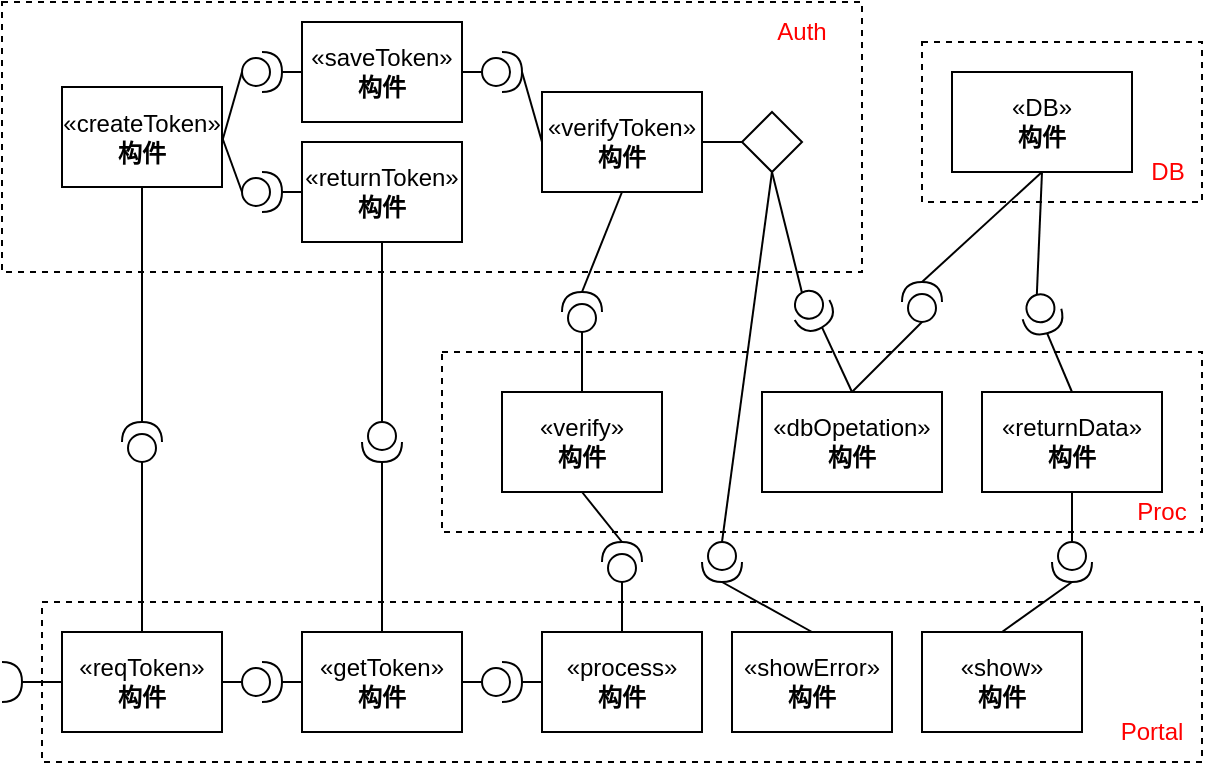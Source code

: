 <mxfile version="21.0.6" type="github">
  <diagram name="第 1 页" id="1pf3mLnNXjb1a1CN68TW">
    <mxGraphModel dx="574" dy="331" grid="1" gridSize="10" guides="1" tooltips="1" connect="1" arrows="1" fold="1" page="1" pageScale="1" pageWidth="827" pageHeight="1169" math="0" shadow="0">
      <root>
        <mxCell id="0" />
        <mxCell id="1" parent="0" />
        <mxCell id="m9INmTPKI3y-CKS2pFGD-1" value="" style="rounded=0;whiteSpace=wrap;html=1;dashed=1;" parent="1" vertex="1">
          <mxGeometry x="150" y="120" width="430" height="135" as="geometry" />
        </mxCell>
        <mxCell id="m9INmTPKI3y-CKS2pFGD-2" value="" style="rounded=0;whiteSpace=wrap;html=1;dashed=1;" parent="1" vertex="1">
          <mxGeometry x="610" y="140" width="140" height="80" as="geometry" />
        </mxCell>
        <mxCell id="m9INmTPKI3y-CKS2pFGD-3" value="" style="rounded=0;whiteSpace=wrap;html=1;dashed=1;" parent="1" vertex="1">
          <mxGeometry x="370" y="295" width="380" height="90" as="geometry" />
        </mxCell>
        <mxCell id="m9INmTPKI3y-CKS2pFGD-4" value="" style="rounded=0;whiteSpace=wrap;html=1;dashed=1;" parent="1" vertex="1">
          <mxGeometry x="170" y="420" width="580" height="80" as="geometry" />
        </mxCell>
        <mxCell id="m9INmTPKI3y-CKS2pFGD-5" value="" style="edgeStyle=orthogonalEdgeStyle;rounded=0;orthogonalLoop=1;jettySize=auto;html=1;endArrow=none;endFill=0;entryX=0;entryY=0.5;entryDx=0;entryDy=0;entryPerimeter=0;" parent="1" source="m9INmTPKI3y-CKS2pFGD-7" target="m9INmTPKI3y-CKS2pFGD-13" edge="1">
          <mxGeometry relative="1" as="geometry">
            <mxPoint x="280" y="460.0" as="targetPoint" />
          </mxGeometry>
        </mxCell>
        <mxCell id="m9INmTPKI3y-CKS2pFGD-6" style="edgeStyle=orthogonalEdgeStyle;rounded=0;orthogonalLoop=1;jettySize=auto;html=1;entryX=1;entryY=0.5;entryDx=0;entryDy=0;entryPerimeter=0;endArrow=none;endFill=0;" parent="1" source="m9INmTPKI3y-CKS2pFGD-7" target="m9INmTPKI3y-CKS2pFGD-10" edge="1">
          <mxGeometry relative="1" as="geometry" />
        </mxCell>
        <mxCell id="m9INmTPKI3y-CKS2pFGD-7" value="«reqToken»&lt;br&gt;&lt;b&gt;构件&lt;/b&gt;" style="html=1;dropTarget=0;whiteSpace=wrap;" parent="1" vertex="1">
          <mxGeometry x="180" y="435" width="80" height="50" as="geometry" />
        </mxCell>
        <mxCell id="m9INmTPKI3y-CKS2pFGD-9" value="«process»&lt;br&gt;&lt;b&gt;构件&lt;/b&gt;" style="html=1;dropTarget=0;whiteSpace=wrap;" parent="1" vertex="1">
          <mxGeometry x="420" y="435" width="80" height="50" as="geometry" />
        </mxCell>
        <mxCell id="m9INmTPKI3y-CKS2pFGD-10" value="" style="shape=requiredInterface;html=1;verticalLabelPosition=bottom;sketch=0;" parent="1" vertex="1">
          <mxGeometry x="150" y="450" width="10" height="20" as="geometry" />
        </mxCell>
        <mxCell id="m9INmTPKI3y-CKS2pFGD-11" value="" style="rounded=0;orthogonalLoop=1;jettySize=auto;html=1;endArrow=none;endFill=0;entryX=0.5;entryY=0;entryDx=0;entryDy=0;exitX=0;exitY=0.5;exitDx=0;exitDy=0;exitPerimeter=0;" parent="1" source="m9INmTPKI3y-CKS2pFGD-14" target="m9INmTPKI3y-CKS2pFGD-7" edge="1">
          <mxGeometry relative="1" as="geometry">
            <mxPoint x="210" y="370" as="sourcePoint" />
            <mxPoint x="190" y="420" as="targetPoint" />
          </mxGeometry>
        </mxCell>
        <mxCell id="m9INmTPKI3y-CKS2pFGD-12" value="«createToken»&lt;br&gt;&lt;b&gt;构件&lt;/b&gt;" style="html=1;dropTarget=0;whiteSpace=wrap;" parent="1" vertex="1">
          <mxGeometry x="180" y="162.5" width="80" height="50" as="geometry" />
        </mxCell>
        <mxCell id="m9INmTPKI3y-CKS2pFGD-13" value="" style="shape=providedRequiredInterface;html=1;verticalLabelPosition=bottom;sketch=0;" parent="1" vertex="1">
          <mxGeometry x="270" y="450" width="20" height="20" as="geometry" />
        </mxCell>
        <mxCell id="m9INmTPKI3y-CKS2pFGD-14" value="" style="shape=providedRequiredInterface;html=1;verticalLabelPosition=bottom;sketch=0;rotation=-90;" parent="1" vertex="1">
          <mxGeometry x="210" y="330" width="20" height="20" as="geometry" />
        </mxCell>
        <mxCell id="m9INmTPKI3y-CKS2pFGD-15" value="" style="shape=providedRequiredInterface;html=1;verticalLabelPosition=bottom;sketch=0;rotation=90;" parent="1" vertex="1">
          <mxGeometry x="330" y="330" width="20" height="20" as="geometry" />
        </mxCell>
        <mxCell id="m9INmTPKI3y-CKS2pFGD-16" value="" style="shape=providedRequiredInterface;html=1;verticalLabelPosition=bottom;sketch=0;rotation=0;" parent="1" vertex="1">
          <mxGeometry x="270" y="205" width="20" height="20" as="geometry" />
        </mxCell>
        <mxCell id="m9INmTPKI3y-CKS2pFGD-17" value="" style="rounded=0;orthogonalLoop=1;jettySize=auto;html=1;endArrow=none;endFill=0;exitX=1;exitY=0.5;exitDx=0;exitDy=0;entryX=0;entryY=0.5;entryDx=0;entryDy=0;entryPerimeter=0;" parent="1" source="m9INmTPKI3y-CKS2pFGD-12" target="m9INmTPKI3y-CKS2pFGD-16" edge="1">
          <mxGeometry relative="1" as="geometry">
            <mxPoint x="260" y="245" as="sourcePoint" />
            <mxPoint x="260" y="295" as="targetPoint" />
          </mxGeometry>
        </mxCell>
        <mxCell id="m9INmTPKI3y-CKS2pFGD-18" value="«verify»&lt;br&gt;&lt;b&gt;构件&lt;/b&gt;" style="html=1;dropTarget=0;whiteSpace=wrap;" parent="1" vertex="1">
          <mxGeometry x="400" y="315" width="80" height="50" as="geometry" />
        </mxCell>
        <mxCell id="m9INmTPKI3y-CKS2pFGD-19" value="«verifyToken»&lt;br&gt;&lt;b&gt;构件&lt;/b&gt;" style="html=1;dropTarget=0;whiteSpace=wrap;" parent="1" vertex="1">
          <mxGeometry x="420" y="165" width="80" height="50" as="geometry" />
        </mxCell>
        <mxCell id="m9INmTPKI3y-CKS2pFGD-25" value="«dbOpetation»&lt;br&gt;&lt;b&gt;构件&lt;/b&gt;" style="html=1;dropTarget=0;whiteSpace=wrap;" parent="1" vertex="1">
          <mxGeometry x="530" y="315" width="90" height="50" as="geometry" />
        </mxCell>
        <mxCell id="m9INmTPKI3y-CKS2pFGD-27" value="" style="rounded=0;orthogonalLoop=1;jettySize=auto;html=1;endArrow=none;endFill=0;entryX=1;entryY=0.5;entryDx=0;entryDy=0;exitX=0.5;exitY=1;exitDx=0;exitDy=0;entryPerimeter=0;" parent="1" source="m9INmTPKI3y-CKS2pFGD-12" target="m9INmTPKI3y-CKS2pFGD-14" edge="1">
          <mxGeometry relative="1" as="geometry">
            <mxPoint x="200" y="305" as="sourcePoint" />
            <mxPoint x="220" y="350" as="targetPoint" />
          </mxGeometry>
        </mxCell>
        <mxCell id="m9INmTPKI3y-CKS2pFGD-28" value="" style="rounded=0;orthogonalLoop=1;jettySize=auto;html=1;endArrow=none;endFill=0;entryX=0;entryY=0.5;entryDx=0;entryDy=0;exitX=0.5;exitY=1;exitDx=0;exitDy=0;entryPerimeter=0;" parent="1" source="m9INmTPKI3y-CKS2pFGD-60" target="m9INmTPKI3y-CKS2pFGD-15" edge="1">
          <mxGeometry relative="1" as="geometry">
            <mxPoint x="230" y="315" as="sourcePoint" />
            <mxPoint x="210" y="380" as="targetPoint" />
          </mxGeometry>
        </mxCell>
        <mxCell id="m9INmTPKI3y-CKS2pFGD-29" value="" style="rounded=0;orthogonalLoop=1;jettySize=auto;html=1;endArrow=none;endFill=0;exitX=0;exitY=0.5;exitDx=0;exitDy=0;entryX=0.5;entryY=0;entryDx=0;entryDy=0;exitPerimeter=0;" parent="1" source="m9INmTPKI3y-CKS2pFGD-79" target="m9INmTPKI3y-CKS2pFGD-18" edge="1">
          <mxGeometry relative="1" as="geometry">
            <mxPoint x="430.0" y="290" as="sourcePoint" />
            <mxPoint x="410" y="310" as="targetPoint" />
          </mxGeometry>
        </mxCell>
        <mxCell id="m9INmTPKI3y-CKS2pFGD-31" value="" style="shape=providedRequiredInterface;html=1;verticalLabelPosition=bottom;sketch=0;rotation=-90;" parent="1" vertex="1">
          <mxGeometry x="450" y="390" width="20" height="20" as="geometry" />
        </mxCell>
        <mxCell id="m9INmTPKI3y-CKS2pFGD-33" value="" style="rounded=0;orthogonalLoop=1;jettySize=auto;html=1;endArrow=none;endFill=0;exitX=0;exitY=0.5;exitDx=0;exitDy=0;entryX=0.5;entryY=0;entryDx=0;entryDy=0;exitPerimeter=0;" parent="1" source="m9INmTPKI3y-CKS2pFGD-31" target="m9INmTPKI3y-CKS2pFGD-9" edge="1">
          <mxGeometry relative="1" as="geometry">
            <mxPoint x="370" y="380" as="sourcePoint" />
            <mxPoint x="370" y="400" as="targetPoint" />
          </mxGeometry>
        </mxCell>
        <mxCell id="m9INmTPKI3y-CKS2pFGD-37" value="«DB»&lt;br&gt;&lt;b&gt;构件&lt;/b&gt;" style="html=1;dropTarget=0;whiteSpace=wrap;" parent="1" vertex="1">
          <mxGeometry x="625" y="155" width="90" height="50" as="geometry" />
        </mxCell>
        <mxCell id="m9INmTPKI3y-CKS2pFGD-38" value="" style="shape=providedRequiredInterface;html=1;verticalLabelPosition=bottom;sketch=0;rotation=75;" parent="1" vertex="1">
          <mxGeometry x="660" y="266" width="20" height="20" as="geometry" />
        </mxCell>
        <mxCell id="m9INmTPKI3y-CKS2pFGD-39" value="" style="shape=providedRequiredInterface;html=1;verticalLabelPosition=bottom;sketch=0;rotation=-90;" parent="1" vertex="1">
          <mxGeometry x="600" y="260" width="20" height="20" as="geometry" />
        </mxCell>
        <mxCell id="m9INmTPKI3y-CKS2pFGD-44" value="" style="shape=providedRequiredInterface;html=1;verticalLabelPosition=bottom;sketch=0;rotation=90;" parent="1" vertex="1">
          <mxGeometry x="500" y="390" width="20" height="20" as="geometry" />
        </mxCell>
        <mxCell id="m9INmTPKI3y-CKS2pFGD-45" value="" style="rounded=0;orthogonalLoop=1;jettySize=auto;html=1;endArrow=none;endFill=0;exitX=1;exitY=0.5;exitDx=0;exitDy=0;exitPerimeter=0;entryX=0.5;entryY=0;entryDx=0;entryDy=0;" parent="1" source="m9INmTPKI3y-CKS2pFGD-80" target="m9INmTPKI3y-CKS2pFGD-25" edge="1">
          <mxGeometry relative="1" as="geometry">
            <mxPoint x="545.0" y="288.66" as="sourcePoint" />
            <mxPoint x="715" y="400" as="targetPoint" />
          </mxGeometry>
        </mxCell>
        <mxCell id="m9INmTPKI3y-CKS2pFGD-47" value="&lt;font color=&quot;#ff0000&quot;&gt;Auth&lt;/font&gt;" style="text;strokeColor=none;align=center;fillColor=none;html=1;verticalAlign=middle;whiteSpace=wrap;rounded=0;" parent="1" vertex="1">
          <mxGeometry x="520" y="120" width="60" height="30" as="geometry" />
        </mxCell>
        <mxCell id="m9INmTPKI3y-CKS2pFGD-48" value="&lt;font color=&quot;#ff0000&quot;&gt;DB&lt;/font&gt;" style="text;strokeColor=none;align=center;fillColor=none;html=1;verticalAlign=middle;whiteSpace=wrap;rounded=0;" parent="1" vertex="1">
          <mxGeometry x="703" y="190" width="60" height="30" as="geometry" />
        </mxCell>
        <mxCell id="m9INmTPKI3y-CKS2pFGD-49" value="&lt;font color=&quot;#ff0000&quot;&gt;Proc&lt;/font&gt;" style="text;strokeColor=none;align=center;fillColor=none;html=1;verticalAlign=middle;whiteSpace=wrap;rounded=0;" parent="1" vertex="1">
          <mxGeometry x="700" y="360" width="60" height="30" as="geometry" />
        </mxCell>
        <mxCell id="m9INmTPKI3y-CKS2pFGD-50" value="&lt;font color=&quot;#ff0000&quot;&gt;Portal&lt;/font&gt;" style="text;strokeColor=none;align=center;fillColor=none;html=1;verticalAlign=middle;whiteSpace=wrap;rounded=0;" parent="1" vertex="1">
          <mxGeometry x="695" y="470" width="60" height="30" as="geometry" />
        </mxCell>
        <mxCell id="m9INmTPKI3y-CKS2pFGD-51" value="«getToken»&lt;br&gt;&lt;b&gt;构件&lt;/b&gt;" style="html=1;dropTarget=0;whiteSpace=wrap;" parent="1" vertex="1">
          <mxGeometry x="300" y="435" width="80" height="50" as="geometry" />
        </mxCell>
        <mxCell id="m9INmTPKI3y-CKS2pFGD-53" value="" style="rounded=0;orthogonalLoop=1;jettySize=auto;html=1;endArrow=none;endFill=0;exitX=1;exitY=0.5;exitDx=0;exitDy=0;entryX=0;entryY=0.5;entryDx=0;entryDy=0;exitPerimeter=0;" parent="1" source="m9INmTPKI3y-CKS2pFGD-13" target="m9INmTPKI3y-CKS2pFGD-51" edge="1">
          <mxGeometry relative="1" as="geometry">
            <mxPoint x="442" y="416" as="sourcePoint" />
            <mxPoint x="515" y="445" as="targetPoint" />
          </mxGeometry>
        </mxCell>
        <mxCell id="m9INmTPKI3y-CKS2pFGD-54" value="" style="rounded=0;orthogonalLoop=1;jettySize=auto;html=1;endArrow=none;endFill=0;exitX=1;exitY=0.5;exitDx=0;exitDy=0;entryX=0.5;entryY=0;entryDx=0;entryDy=0;exitPerimeter=0;" parent="1" source="m9INmTPKI3y-CKS2pFGD-15" target="m9INmTPKI3y-CKS2pFGD-51" edge="1">
          <mxGeometry relative="1" as="geometry">
            <mxPoint x="370" y="375" as="sourcePoint" />
            <mxPoint x="426" y="404" as="targetPoint" />
          </mxGeometry>
        </mxCell>
        <mxCell id="m9INmTPKI3y-CKS2pFGD-55" value="" style="shape=providedRequiredInterface;html=1;verticalLabelPosition=bottom;sketch=0;" parent="1" vertex="1">
          <mxGeometry x="390" y="450" width="20" height="20" as="geometry" />
        </mxCell>
        <mxCell id="m9INmTPKI3y-CKS2pFGD-56" value="" style="rounded=0;orthogonalLoop=1;jettySize=auto;html=1;endArrow=none;endFill=0;exitX=1;exitY=0.5;exitDx=0;exitDy=0;entryX=0;entryY=0.5;entryDx=0;entryDy=0;entryPerimeter=0;" parent="1" source="m9INmTPKI3y-CKS2pFGD-51" target="m9INmTPKI3y-CKS2pFGD-55" edge="1">
          <mxGeometry relative="1" as="geometry">
            <mxPoint x="276" y="388" as="sourcePoint" />
            <mxPoint x="350" y="445" as="targetPoint" />
          </mxGeometry>
        </mxCell>
        <mxCell id="m9INmTPKI3y-CKS2pFGD-57" value="" style="rounded=0;orthogonalLoop=1;jettySize=auto;html=1;endArrow=none;endFill=0;exitX=1;exitY=0.5;exitDx=0;exitDy=0;entryX=0;entryY=0.5;entryDx=0;entryDy=0;exitPerimeter=0;" parent="1" source="m9INmTPKI3y-CKS2pFGD-55" target="m9INmTPKI3y-CKS2pFGD-9" edge="1">
          <mxGeometry relative="1" as="geometry">
            <mxPoint x="286" y="398" as="sourcePoint" />
            <mxPoint x="360" y="455" as="targetPoint" />
          </mxGeometry>
        </mxCell>
        <mxCell id="m9INmTPKI3y-CKS2pFGD-58" value="«showError»&lt;br&gt;&lt;b&gt;构件&lt;/b&gt;" style="html=1;dropTarget=0;whiteSpace=wrap;" parent="1" vertex="1">
          <mxGeometry x="515" y="435" width="80" height="50" as="geometry" />
        </mxCell>
        <mxCell id="m9INmTPKI3y-CKS2pFGD-59" value="" style="rounded=0;orthogonalLoop=1;jettySize=auto;html=1;endArrow=none;endFill=0;exitX=1;exitY=0.5;exitDx=0;exitDy=0;exitPerimeter=0;entryX=0.5;entryY=0;entryDx=0;entryDy=0;" parent="1" source="m9INmTPKI3y-CKS2pFGD-44" target="m9INmTPKI3y-CKS2pFGD-58" edge="1">
          <mxGeometry relative="1" as="geometry">
            <mxPoint x="515" y="375" as="sourcePoint" />
            <mxPoint x="515" y="400" as="targetPoint" />
          </mxGeometry>
        </mxCell>
        <mxCell id="m9INmTPKI3y-CKS2pFGD-60" value="«returnToken»&lt;br&gt;&lt;b&gt;构件&lt;/b&gt;" style="html=1;dropTarget=0;whiteSpace=wrap;" parent="1" vertex="1">
          <mxGeometry x="300" y="190" width="80" height="50" as="geometry" />
        </mxCell>
        <mxCell id="m9INmTPKI3y-CKS2pFGD-62" value="" style="rounded=0;orthogonalLoop=1;jettySize=auto;html=1;endArrow=none;endFill=0;entryX=0;entryY=0.5;entryDx=0;entryDy=0;exitX=1;exitY=0.5;exitDx=0;exitDy=0;exitPerimeter=0;" parent="1" source="m9INmTPKI3y-CKS2pFGD-16" target="m9INmTPKI3y-CKS2pFGD-60" edge="1">
          <mxGeometry relative="1" as="geometry">
            <mxPoint x="350" y="250" as="sourcePoint" />
            <mxPoint x="350" y="340" as="targetPoint" />
          </mxGeometry>
        </mxCell>
        <mxCell id="m9INmTPKI3y-CKS2pFGD-65" value="" style="rounded=0;orthogonalLoop=1;jettySize=auto;html=1;endArrow=none;endFill=0;exitX=1;exitY=0.5;exitDx=0;exitDy=0;entryX=0;entryY=0.5;entryDx=0;entryDy=0;exitPerimeter=0;" parent="1" source="m9INmTPKI3y-CKS2pFGD-75" target="m9INmTPKI3y-CKS2pFGD-19" edge="1">
          <mxGeometry relative="1" as="geometry">
            <mxPoint x="410" y="215" as="sourcePoint" />
            <mxPoint x="420" y="215" as="targetPoint" />
          </mxGeometry>
        </mxCell>
        <mxCell id="m9INmTPKI3y-CKS2pFGD-68" value="«saveToken»&lt;br&gt;&lt;b&gt;构件&lt;/b&gt;" style="html=1;dropTarget=0;whiteSpace=wrap;" parent="1" vertex="1">
          <mxGeometry x="300" y="130" width="80" height="50" as="geometry" />
        </mxCell>
        <mxCell id="m9INmTPKI3y-CKS2pFGD-69" value="" style="shape=providedRequiredInterface;html=1;verticalLabelPosition=bottom;sketch=0;rotation=0;" parent="1" vertex="1">
          <mxGeometry x="270" y="145" width="20" height="20" as="geometry" />
        </mxCell>
        <mxCell id="m9INmTPKI3y-CKS2pFGD-70" value="" style="rounded=0;orthogonalLoop=1;jettySize=auto;html=1;endArrow=none;endFill=0;entryX=0;entryY=0.5;entryDx=0;entryDy=0;entryPerimeter=0;" parent="1" target="m9INmTPKI3y-CKS2pFGD-69" edge="1">
          <mxGeometry relative="1" as="geometry">
            <mxPoint x="260" y="190" as="sourcePoint" />
            <mxPoint x="280" y="225" as="targetPoint" />
          </mxGeometry>
        </mxCell>
        <mxCell id="m9INmTPKI3y-CKS2pFGD-71" value="" style="rounded=0;orthogonalLoop=1;jettySize=auto;html=1;endArrow=none;endFill=0;entryX=0;entryY=0.5;entryDx=0;entryDy=0;exitX=1;exitY=0.5;exitDx=0;exitDy=0;exitPerimeter=0;" parent="1" source="m9INmTPKI3y-CKS2pFGD-69" target="m9INmTPKI3y-CKS2pFGD-68" edge="1">
          <mxGeometry relative="1" as="geometry">
            <mxPoint x="300" y="225" as="sourcePoint" />
            <mxPoint x="310" y="225" as="targetPoint" />
          </mxGeometry>
        </mxCell>
        <mxCell id="m9INmTPKI3y-CKS2pFGD-75" value="" style="shape=providedRequiredInterface;html=1;verticalLabelPosition=bottom;sketch=0;rotation=0;" parent="1" vertex="1">
          <mxGeometry x="390" y="145" width="20" height="20" as="geometry" />
        </mxCell>
        <mxCell id="m9INmTPKI3y-CKS2pFGD-76" value="" style="rounded=0;orthogonalLoop=1;jettySize=auto;html=1;endArrow=none;endFill=0;exitX=1;exitY=0.5;exitDx=0;exitDy=0;entryX=0;entryY=0.5;entryDx=0;entryDy=0;entryPerimeter=0;" parent="1" source="m9INmTPKI3y-CKS2pFGD-68" target="m9INmTPKI3y-CKS2pFGD-75" edge="1">
          <mxGeometry relative="1" as="geometry">
            <mxPoint x="380" y="215" as="sourcePoint" />
            <mxPoint x="390" y="215" as="targetPoint" />
          </mxGeometry>
        </mxCell>
        <mxCell id="m9INmTPKI3y-CKS2pFGD-77" value="" style="rounded=0;orthogonalLoop=1;jettySize=auto;html=1;endArrow=none;endFill=0;entryX=1;entryY=0.5;entryDx=0;entryDy=0;exitX=0.5;exitY=1;exitDx=0;exitDy=0;entryPerimeter=0;" parent="1" source="m9INmTPKI3y-CKS2pFGD-18" target="m9INmTPKI3y-CKS2pFGD-31" edge="1">
          <mxGeometry relative="1" as="geometry">
            <mxPoint x="440" y="420" as="sourcePoint" />
            <mxPoint x="430.0" y="390" as="targetPoint" />
          </mxGeometry>
        </mxCell>
        <mxCell id="m9INmTPKI3y-CKS2pFGD-78" value="" style="rounded=0;orthogonalLoop=1;jettySize=auto;html=1;endArrow=none;endFill=0;exitX=0.5;exitY=1;exitDx=0;exitDy=0;entryX=1;entryY=0.5;entryDx=0;entryDy=0;entryPerimeter=0;" parent="1" source="m9INmTPKI3y-CKS2pFGD-19" target="m9INmTPKI3y-CKS2pFGD-79" edge="1">
          <mxGeometry relative="1" as="geometry">
            <mxPoint x="490" y="300" as="sourcePoint" />
            <mxPoint x="460" y="270" as="targetPoint" />
          </mxGeometry>
        </mxCell>
        <mxCell id="m9INmTPKI3y-CKS2pFGD-79" value="" style="shape=providedRequiredInterface;html=1;verticalLabelPosition=bottom;sketch=0;rotation=-90;" parent="1" vertex="1">
          <mxGeometry x="430" y="265" width="20" height="20" as="geometry" />
        </mxCell>
        <mxCell id="m9INmTPKI3y-CKS2pFGD-80" value="" style="shape=providedRequiredInterface;html=1;verticalLabelPosition=bottom;sketch=0;rotation=60;" parent="1" vertex="1">
          <mxGeometry x="545" y="264" width="20" height="20" as="geometry" />
        </mxCell>
        <mxCell id="m9INmTPKI3y-CKS2pFGD-85" value="" style="rounded=0;orthogonalLoop=1;jettySize=auto;html=1;endArrow=none;endFill=0;entryX=0.5;entryY=0;entryDx=0;entryDy=0;exitX=0;exitY=0.5;exitDx=0;exitDy=0;exitPerimeter=0;" parent="1" source="m9INmTPKI3y-CKS2pFGD-39" target="m9INmTPKI3y-CKS2pFGD-25" edge="1">
          <mxGeometry relative="1" as="geometry">
            <mxPoint x="590.0" y="290" as="sourcePoint" />
            <mxPoint x="545" y="281" as="targetPoint" />
          </mxGeometry>
        </mxCell>
        <mxCell id="m9INmTPKI3y-CKS2pFGD-86" value="" style="rounded=0;orthogonalLoop=1;jettySize=auto;html=1;endArrow=none;endFill=0;entryX=1;entryY=0.5;entryDx=0;entryDy=0;entryPerimeter=0;exitX=0.5;exitY=1;exitDx=0;exitDy=0;" parent="1" source="m9INmTPKI3y-CKS2pFGD-37" target="m9INmTPKI3y-CKS2pFGD-39" edge="1">
          <mxGeometry relative="1" as="geometry">
            <mxPoint x="520" y="210" as="sourcePoint" />
            <mxPoint x="585" y="291" as="targetPoint" />
          </mxGeometry>
        </mxCell>
        <mxCell id="m9INmTPKI3y-CKS2pFGD-87" value="«returnData»&lt;br&gt;&lt;b&gt;构件&lt;/b&gt;" style="html=1;dropTarget=0;whiteSpace=wrap;" parent="1" vertex="1">
          <mxGeometry x="640" y="315" width="90" height="50" as="geometry" />
        </mxCell>
        <mxCell id="m9INmTPKI3y-CKS2pFGD-88" value="" style="rounded=0;orthogonalLoop=1;jettySize=auto;html=1;endArrow=none;endFill=0;exitX=0.5;exitY=1;exitDx=0;exitDy=0;entryX=0;entryY=0.5;entryDx=0;entryDy=0;entryPerimeter=0;" parent="1" source="m9INmTPKI3y-CKS2pFGD-37" target="m9INmTPKI3y-CKS2pFGD-38" edge="1">
          <mxGeometry relative="1" as="geometry">
            <mxPoint x="640" y="223" as="sourcePoint" />
            <mxPoint x="700" y="260" as="targetPoint" />
          </mxGeometry>
        </mxCell>
        <mxCell id="m9INmTPKI3y-CKS2pFGD-89" value="" style="rounded=0;orthogonalLoop=1;jettySize=auto;html=1;endArrow=none;endFill=0;exitX=1;exitY=0.5;exitDx=0;exitDy=0;entryX=0.5;entryY=0;entryDx=0;entryDy=0;exitPerimeter=0;" parent="1" source="m9INmTPKI3y-CKS2pFGD-38" target="m9INmTPKI3y-CKS2pFGD-87" edge="1">
          <mxGeometry relative="1" as="geometry">
            <mxPoint x="642.588" y="289.659" as="sourcePoint" />
            <mxPoint x="665" y="280" as="targetPoint" />
          </mxGeometry>
        </mxCell>
        <mxCell id="m9INmTPKI3y-CKS2pFGD-90" value="«show»&lt;br&gt;&lt;b&gt;构件&lt;/b&gt;" style="html=1;dropTarget=0;whiteSpace=wrap;" parent="1" vertex="1">
          <mxGeometry x="610" y="435" width="80" height="50" as="geometry" />
        </mxCell>
        <mxCell id="m9INmTPKI3y-CKS2pFGD-91" value="" style="shape=providedRequiredInterface;html=1;verticalLabelPosition=bottom;sketch=0;rotation=90;" parent="1" vertex="1">
          <mxGeometry x="675" y="390" width="20" height="20" as="geometry" />
        </mxCell>
        <mxCell id="m9INmTPKI3y-CKS2pFGD-92" value="" style="rounded=0;orthogonalLoop=1;jettySize=auto;html=1;endArrow=none;endFill=0;entryX=0;entryY=0.5;entryDx=0;entryDy=0;exitX=0.5;exitY=1;exitDx=0;exitDy=0;entryPerimeter=0;" parent="1" source="m9INmTPKI3y-CKS2pFGD-87" target="m9INmTPKI3y-CKS2pFGD-91" edge="1">
          <mxGeometry relative="1" as="geometry">
            <mxPoint x="620" y="290" as="sourcePoint" />
            <mxPoint x="585" y="325" as="targetPoint" />
          </mxGeometry>
        </mxCell>
        <mxCell id="m9INmTPKI3y-CKS2pFGD-93" value="" style="rounded=0;orthogonalLoop=1;jettySize=auto;html=1;endArrow=none;endFill=0;entryX=0.5;entryY=0;entryDx=0;entryDy=0;exitX=1;exitY=0.5;exitDx=0;exitDy=0;exitPerimeter=0;" parent="1" source="m9INmTPKI3y-CKS2pFGD-91" target="m9INmTPKI3y-CKS2pFGD-90" edge="1">
          <mxGeometry relative="1" as="geometry">
            <mxPoint x="630" y="300" as="sourcePoint" />
            <mxPoint x="595" y="335" as="targetPoint" />
          </mxGeometry>
        </mxCell>
        <mxCell id="axNOAAePW5ZKw2pM8omY-1" value="" style="rhombus;" vertex="1" parent="1">
          <mxGeometry x="520" y="175" width="30" height="30" as="geometry" />
        </mxCell>
        <mxCell id="axNOAAePW5ZKw2pM8omY-2" value="" style="rounded=0;orthogonalLoop=1;jettySize=auto;html=1;endArrow=none;endFill=0;exitX=1;exitY=0.5;exitDx=0;exitDy=0;entryX=0;entryY=0.5;entryDx=0;entryDy=0;" edge="1" parent="1" source="m9INmTPKI3y-CKS2pFGD-19" target="axNOAAePW5ZKw2pM8omY-1">
          <mxGeometry relative="1" as="geometry">
            <mxPoint x="470" y="225" as="sourcePoint" />
            <mxPoint x="450" y="275" as="targetPoint" />
          </mxGeometry>
        </mxCell>
        <mxCell id="axNOAAePW5ZKw2pM8omY-3" value="" style="rounded=0;orthogonalLoop=1;jettySize=auto;html=1;endArrow=none;endFill=0;exitX=0.5;exitY=1;exitDx=0;exitDy=0;entryX=0;entryY=0.5;entryDx=0;entryDy=0;entryPerimeter=0;" edge="1" parent="1" source="axNOAAePW5ZKw2pM8omY-1" target="m9INmTPKI3y-CKS2pFGD-80">
          <mxGeometry relative="1" as="geometry">
            <mxPoint x="480" y="235" as="sourcePoint" />
            <mxPoint x="460" y="285" as="targetPoint" />
          </mxGeometry>
        </mxCell>
        <mxCell id="axNOAAePW5ZKw2pM8omY-4" value="" style="rounded=0;orthogonalLoop=1;jettySize=auto;html=1;endArrow=none;endFill=0;exitX=0.5;exitY=1;exitDx=0;exitDy=0;entryX=0;entryY=0.5;entryDx=0;entryDy=0;entryPerimeter=0;" edge="1" parent="1" source="axNOAAePW5ZKw2pM8omY-1" target="m9INmTPKI3y-CKS2pFGD-44">
          <mxGeometry relative="1" as="geometry">
            <mxPoint x="490" y="245" as="sourcePoint" />
            <mxPoint x="470" y="295" as="targetPoint" />
          </mxGeometry>
        </mxCell>
      </root>
    </mxGraphModel>
  </diagram>
</mxfile>
